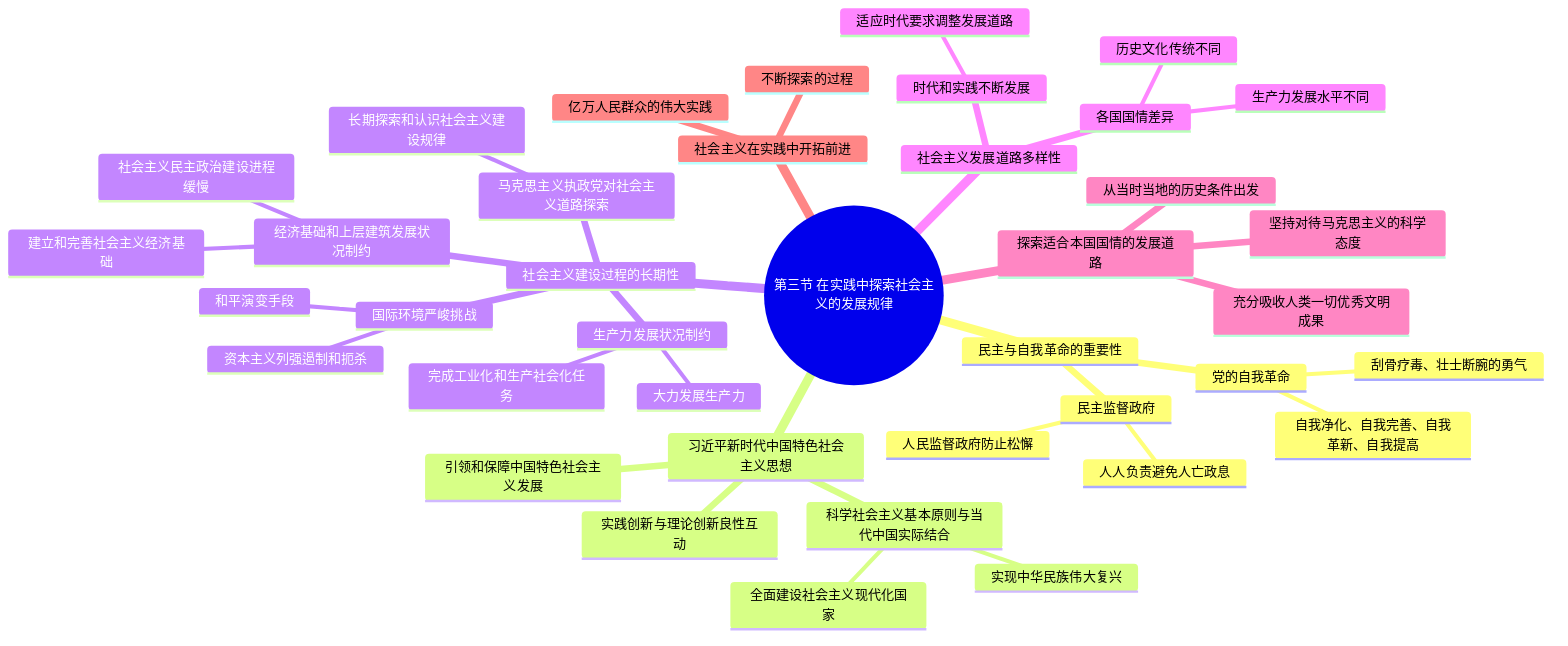 mindmap
	root((第三节 在实践中探索社会主义的发展规律))
		民主与自我革命的重要性
			民主监督政府
				人民监督政府防止松懈
				人人负责避免人亡政息
			党的自我革命
				刮骨疗毒、壮士断腕的勇气
				自我净化、自我完善、自我革新、自我提高
		习近平新时代中国特色社会主义思想
			科学社会主义基本原则与当代中国实际结合
				全面建设社会主义现代化国家
				实现中华民族伟大复兴
			实践创新与理论创新良性互动
			引领和保障中国特色社会主义发展
		社会主义建设过程的长期性
			生产力发展状况制约
				大力发展生产力
				完成工业化和生产社会化任务
			经济基础和上层建筑发展状况制约
				建立和完善社会主义经济基础
				社会主义民主政治建设进程缓慢
			国际环境严峻挑战
				资本主义列强遏制和扼杀
				和平演变手段
			马克思主义执政党对社会主义道路探索
				长期探索和认识社会主义建设规律
		社会主义发展道路多样性
			各国国情差异
				生产力发展水平不同
				历史文化传统不同
			时代和实践不断发展
				适应时代要求调整发展道路
		探索适合本国国情的发展道路
			坚持对待马克思主义的科学态度
			从当时当地的历史条件出发
			充分吸收人类一切优秀文明成果
		社会主义在实践中开拓前进
			亿万人民群众的伟大实践
			不断探索的过程